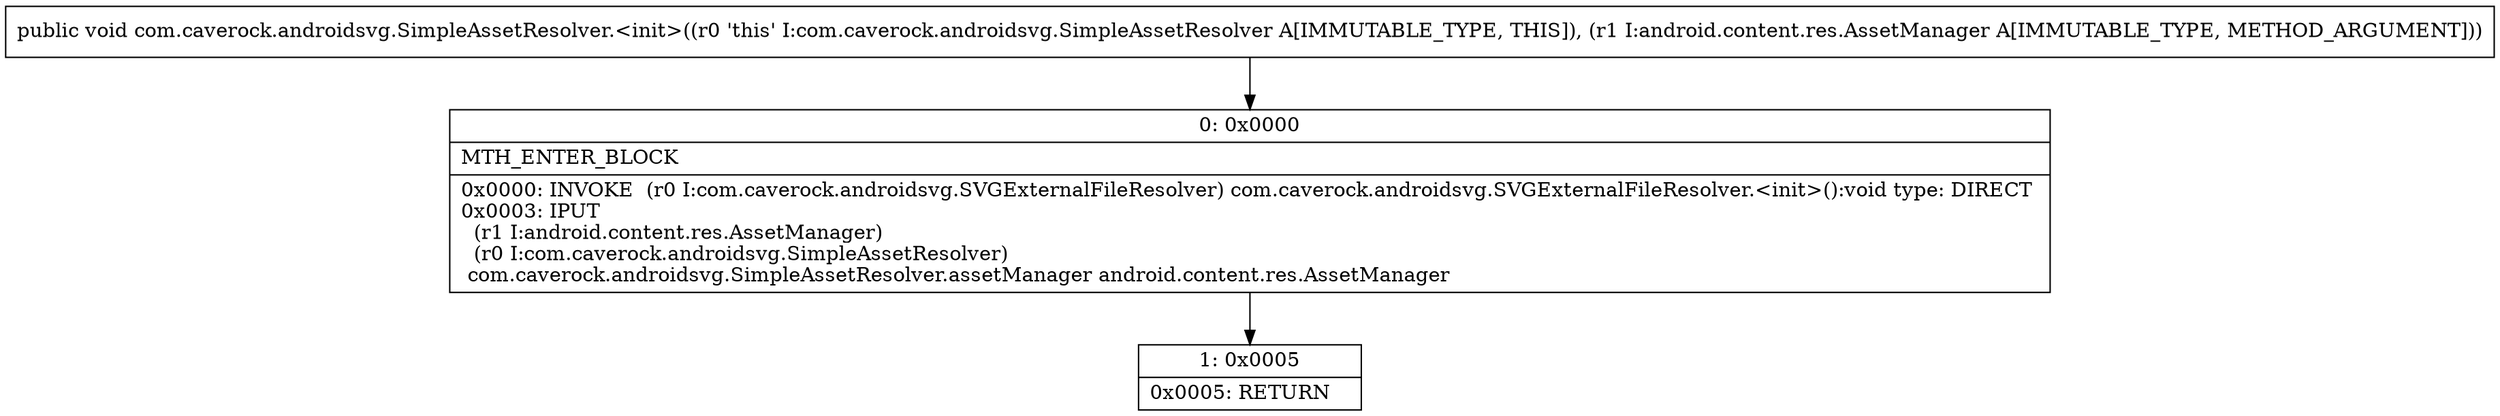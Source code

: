 digraph "CFG forcom.caverock.androidsvg.SimpleAssetResolver.\<init\>(Landroid\/content\/res\/AssetManager;)V" {
Node_0 [shape=record,label="{0\:\ 0x0000|MTH_ENTER_BLOCK\l|0x0000: INVOKE  (r0 I:com.caverock.androidsvg.SVGExternalFileResolver) com.caverock.androidsvg.SVGExternalFileResolver.\<init\>():void type: DIRECT \l0x0003: IPUT  \l  (r1 I:android.content.res.AssetManager)\l  (r0 I:com.caverock.androidsvg.SimpleAssetResolver)\l com.caverock.androidsvg.SimpleAssetResolver.assetManager android.content.res.AssetManager \l}"];
Node_1 [shape=record,label="{1\:\ 0x0005|0x0005: RETURN   \l}"];
MethodNode[shape=record,label="{public void com.caverock.androidsvg.SimpleAssetResolver.\<init\>((r0 'this' I:com.caverock.androidsvg.SimpleAssetResolver A[IMMUTABLE_TYPE, THIS]), (r1 I:android.content.res.AssetManager A[IMMUTABLE_TYPE, METHOD_ARGUMENT])) }"];
MethodNode -> Node_0;
Node_0 -> Node_1;
}

